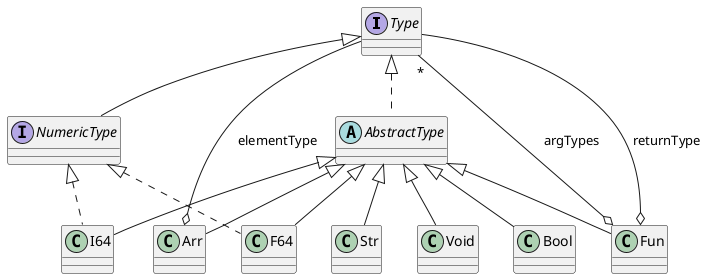 @startuml

interface Type
interface NumericType

abstract class AbstractType

class Arr
class Bool
class F64
class Fun
class I64
class Str
class Void

Type <|-- NumericType
Type <|.. AbstractType

NumericType <|.. F64
NumericType <|.. I64

AbstractType <|-- Arr
AbstractType <|-- Bool
AbstractType <|-- F64
AbstractType <|-- Fun
AbstractType <|-- I64
AbstractType <|-- Str
AbstractType <|-- Void

Arr o-- Type : elementType

Fun o-- "*" Type : argTypes
Fun o-- Type : returnType

@enduml
